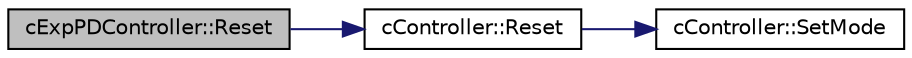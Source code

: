 digraph "cExpPDController::Reset"
{
 // LATEX_PDF_SIZE
  edge [fontname="Helvetica",fontsize="10",labelfontname="Helvetica",labelfontsize="10"];
  node [fontname="Helvetica",fontsize="10",shape=record];
  rankdir="LR";
  Node1 [label="cExpPDController::Reset",height=0.2,width=0.4,color="black", fillcolor="grey75", style="filled", fontcolor="black",tooltip=" "];
  Node1 -> Node2 [color="midnightblue",fontsize="10",style="solid",fontname="Helvetica"];
  Node2 [label="cController::Reset",height=0.2,width=0.4,color="black", fillcolor="white", style="filled",URL="$classc_controller.html#a30c388a7d7d6371f9ba4717df5332b09",tooltip=" "];
  Node2 -> Node3 [color="midnightblue",fontsize="10",style="solid",fontname="Helvetica"];
  Node3 [label="cController::SetMode",height=0.2,width=0.4,color="black", fillcolor="white", style="filled",URL="$classc_controller.html#ae445bc4c07ce9892f308dd733aec3e42",tooltip=" "];
}
